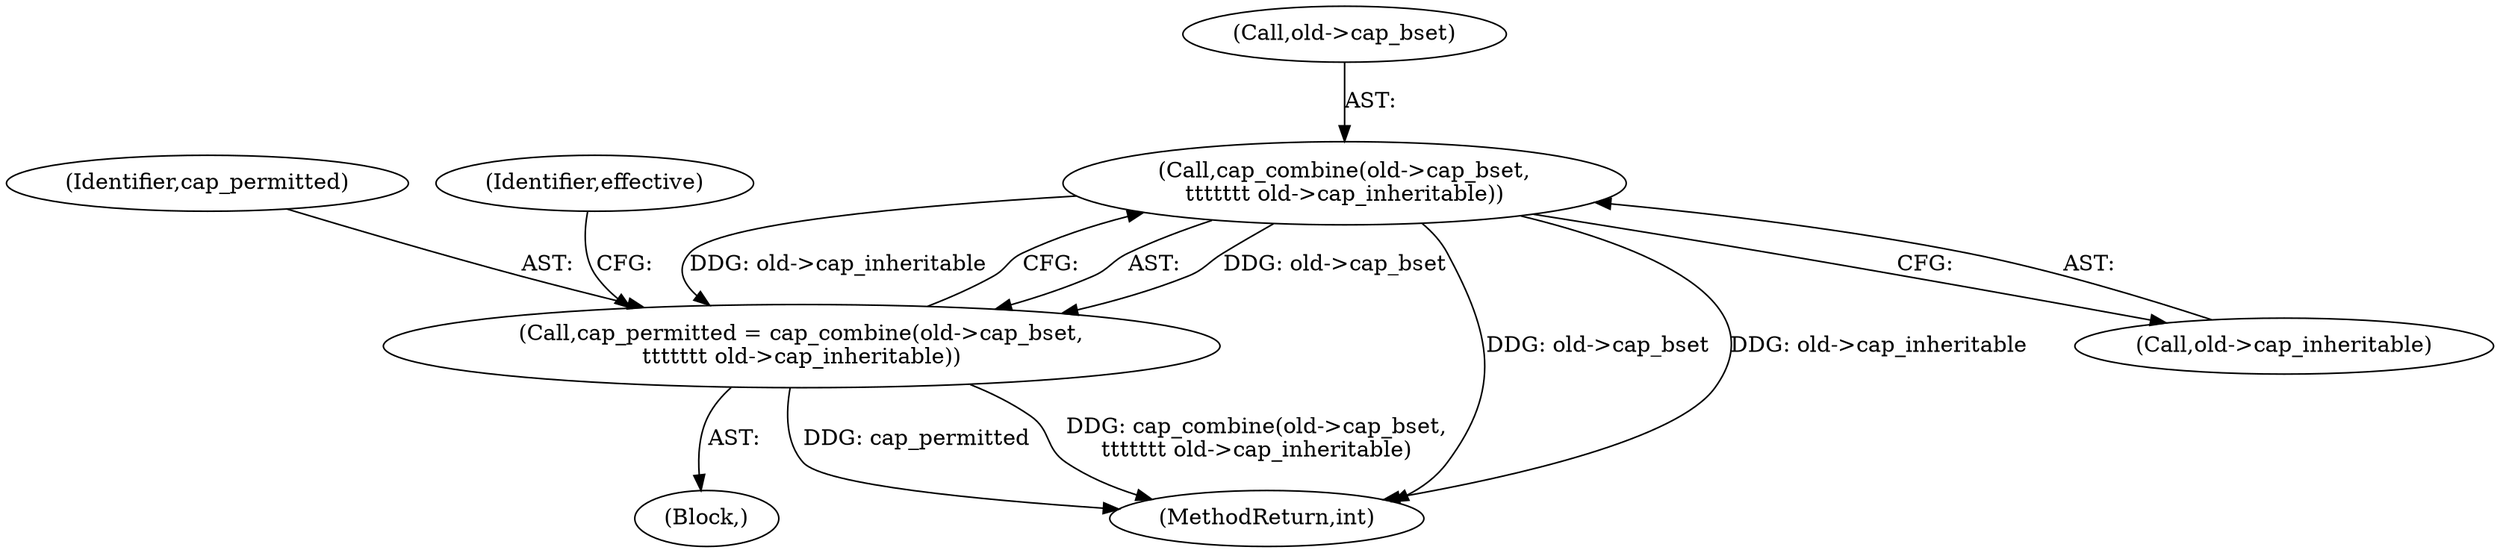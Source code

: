 digraph "0_linux_d52fc5dde171f030170a6cb78034d166b13c9445@pointer" {
"1000154" [label="(Call,cap_combine(old->cap_bset,\n\t\t\t\t\t\t\t old->cap_inheritable))"];
"1000152" [label="(Call,cap_permitted = cap_combine(old->cap_bset,\n\t\t\t\t\t\t\t old->cap_inheritable))"];
"1000153" [label="(Identifier,cap_permitted)"];
"1000203" [label="(MethodReturn,int)"];
"1000155" [label="(Call,old->cap_bset)"];
"1000152" [label="(Call,cap_permitted = cap_combine(old->cap_bset,\n\t\t\t\t\t\t\t old->cap_inheritable))"];
"1000154" [label="(Call,cap_combine(old->cap_bset,\n\t\t\t\t\t\t\t old->cap_inheritable))"];
"1000162" [label="(Identifier,effective)"];
"1000151" [label="(Block,)"];
"1000158" [label="(Call,old->cap_inheritable)"];
"1000154" -> "1000152"  [label="AST: "];
"1000154" -> "1000158"  [label="CFG: "];
"1000155" -> "1000154"  [label="AST: "];
"1000158" -> "1000154"  [label="AST: "];
"1000152" -> "1000154"  [label="CFG: "];
"1000154" -> "1000203"  [label="DDG: old->cap_bset"];
"1000154" -> "1000203"  [label="DDG: old->cap_inheritable"];
"1000154" -> "1000152"  [label="DDG: old->cap_bset"];
"1000154" -> "1000152"  [label="DDG: old->cap_inheritable"];
"1000152" -> "1000151"  [label="AST: "];
"1000153" -> "1000152"  [label="AST: "];
"1000162" -> "1000152"  [label="CFG: "];
"1000152" -> "1000203"  [label="DDG: cap_permitted"];
"1000152" -> "1000203"  [label="DDG: cap_combine(old->cap_bset,\n\t\t\t\t\t\t\t old->cap_inheritable)"];
}
